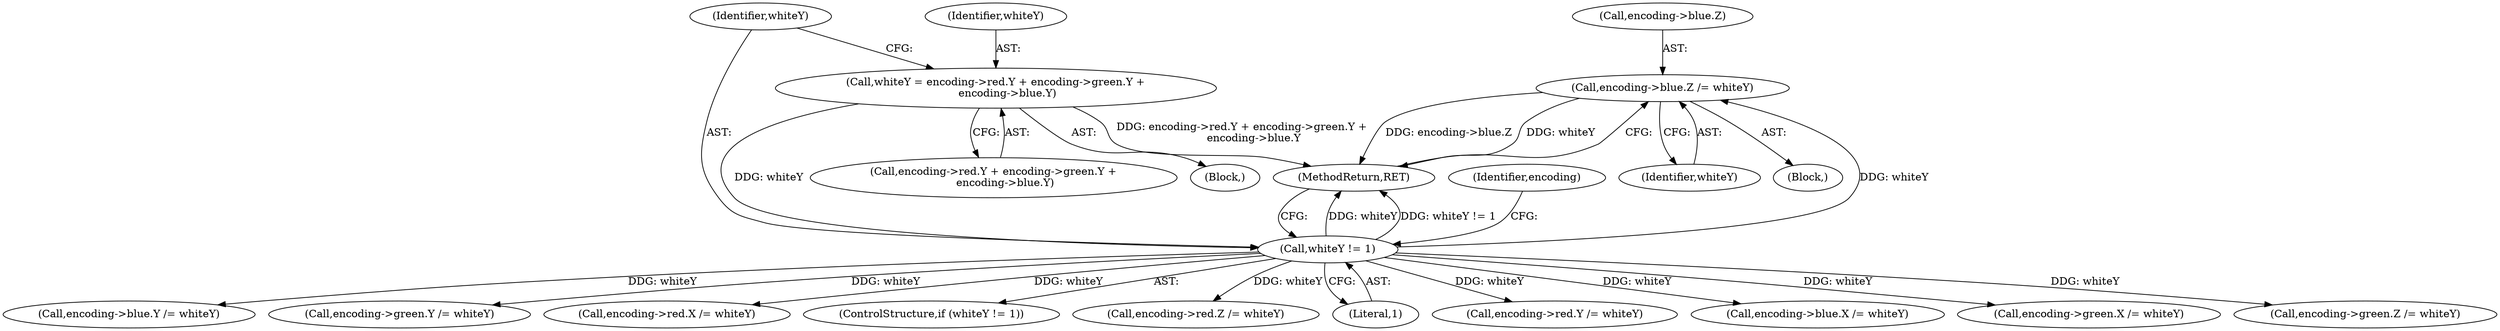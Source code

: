 digraph "1_Android_9d4853418ab2f754c2b63e091c29c5529b8b86ca_107@pointer" {
"1000184" [label="(Call,encoding->blue.Z /= whiteY)"];
"1000124" [label="(Call,whiteY != 1)"];
"1000104" [label="(Call,whiteY = encoding->red.Y + encoding->green.Y +\n       encoding->blue.Y)"];
"1000190" [label="(Identifier,whiteY)"];
"1000124" [label="(Call,whiteY != 1)"];
"1000177" [label="(Call,encoding->blue.Y /= whiteY)"];
"1000156" [label="(Call,encoding->green.Y /= whiteY)"];
"1000128" [label="(Call,encoding->red.X /= whiteY)"];
"1000184" [label="(Call,encoding->blue.Z /= whiteY)"];
"1000123" [label="(ControlStructure,if (whiteY != 1))"];
"1000125" [label="(Identifier,whiteY)"];
"1000191" [label="(MethodReturn,RET)"];
"1000142" [label="(Call,encoding->red.Z /= whiteY)"];
"1000105" [label="(Identifier,whiteY)"];
"1000127" [label="(Block,)"];
"1000126" [label="(Literal,1)"];
"1000135" [label="(Call,encoding->red.Y /= whiteY)"];
"1000170" [label="(Call,encoding->blue.X /= whiteY)"];
"1000106" [label="(Call,encoding->red.Y + encoding->green.Y +\n       encoding->blue.Y)"];
"1000149" [label="(Call,encoding->green.X /= whiteY)"];
"1000163" [label="(Call,encoding->green.Z /= whiteY)"];
"1000102" [label="(Block,)"];
"1000131" [label="(Identifier,encoding)"];
"1000104" [label="(Call,whiteY = encoding->red.Y + encoding->green.Y +\n       encoding->blue.Y)"];
"1000185" [label="(Call,encoding->blue.Z)"];
"1000184" -> "1000127"  [label="AST: "];
"1000184" -> "1000190"  [label="CFG: "];
"1000185" -> "1000184"  [label="AST: "];
"1000190" -> "1000184"  [label="AST: "];
"1000191" -> "1000184"  [label="CFG: "];
"1000184" -> "1000191"  [label="DDG: encoding->blue.Z"];
"1000184" -> "1000191"  [label="DDG: whiteY"];
"1000124" -> "1000184"  [label="DDG: whiteY"];
"1000124" -> "1000123"  [label="AST: "];
"1000124" -> "1000126"  [label="CFG: "];
"1000125" -> "1000124"  [label="AST: "];
"1000126" -> "1000124"  [label="AST: "];
"1000131" -> "1000124"  [label="CFG: "];
"1000191" -> "1000124"  [label="CFG: "];
"1000124" -> "1000191"  [label="DDG: whiteY"];
"1000124" -> "1000191"  [label="DDG: whiteY != 1"];
"1000104" -> "1000124"  [label="DDG: whiteY"];
"1000124" -> "1000128"  [label="DDG: whiteY"];
"1000124" -> "1000135"  [label="DDG: whiteY"];
"1000124" -> "1000142"  [label="DDG: whiteY"];
"1000124" -> "1000149"  [label="DDG: whiteY"];
"1000124" -> "1000156"  [label="DDG: whiteY"];
"1000124" -> "1000163"  [label="DDG: whiteY"];
"1000124" -> "1000170"  [label="DDG: whiteY"];
"1000124" -> "1000177"  [label="DDG: whiteY"];
"1000104" -> "1000102"  [label="AST: "];
"1000104" -> "1000106"  [label="CFG: "];
"1000105" -> "1000104"  [label="AST: "];
"1000106" -> "1000104"  [label="AST: "];
"1000125" -> "1000104"  [label="CFG: "];
"1000104" -> "1000191"  [label="DDG: encoding->red.Y + encoding->green.Y +\n       encoding->blue.Y"];
}
